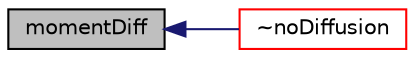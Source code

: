 digraph "momentDiff"
{
  bgcolor="transparent";
  edge [fontname="Helvetica",fontsize="10",labelfontname="Helvetica",labelfontsize="10"];
  node [fontname="Helvetica",fontsize="10",shape=record];
  rankdir="LR";
  Node1 [label="momentDiff",height=0.2,width=0.4,color="black", fillcolor="grey75", style="filled", fontcolor="black"];
  Node1 -> Node2 [dir="back",color="midnightblue",fontsize="10",style="solid",fontname="Helvetica"];
  Node2 [label="~noDiffusion",height=0.2,width=0.4,color="red",URL="$a00050.html#ab00319b0bec238d68ee3f4ae6b34b7b6",tooltip="Destructor. "];
}

